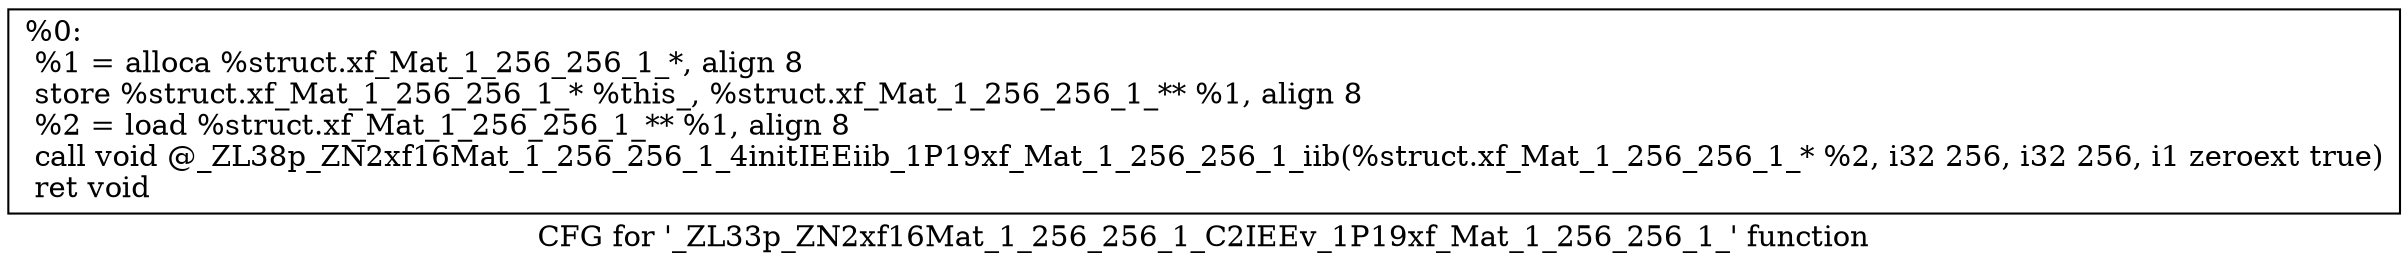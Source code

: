 digraph "CFG for '_ZL33p_ZN2xf16Mat_1_256_256_1_C2IEEv_1P19xf_Mat_1_256_256_1_' function" {
	label="CFG for '_ZL33p_ZN2xf16Mat_1_256_256_1_C2IEEv_1P19xf_Mat_1_256_256_1_' function";

	Node0x3338230 [shape=record,label="{%0:\l  %1 = alloca %struct.xf_Mat_1_256_256_1_*, align 8\l  store %struct.xf_Mat_1_256_256_1_* %this_, %struct.xf_Mat_1_256_256_1_** %1, align 8\l  %2 = load %struct.xf_Mat_1_256_256_1_** %1, align 8\l  call void @_ZL38p_ZN2xf16Mat_1_256_256_1_4initIEEiib_1P19xf_Mat_1_256_256_1_iib(%struct.xf_Mat_1_256_256_1_* %2, i32 256, i32 256, i1 zeroext true)\l  ret void\l}"];
}
